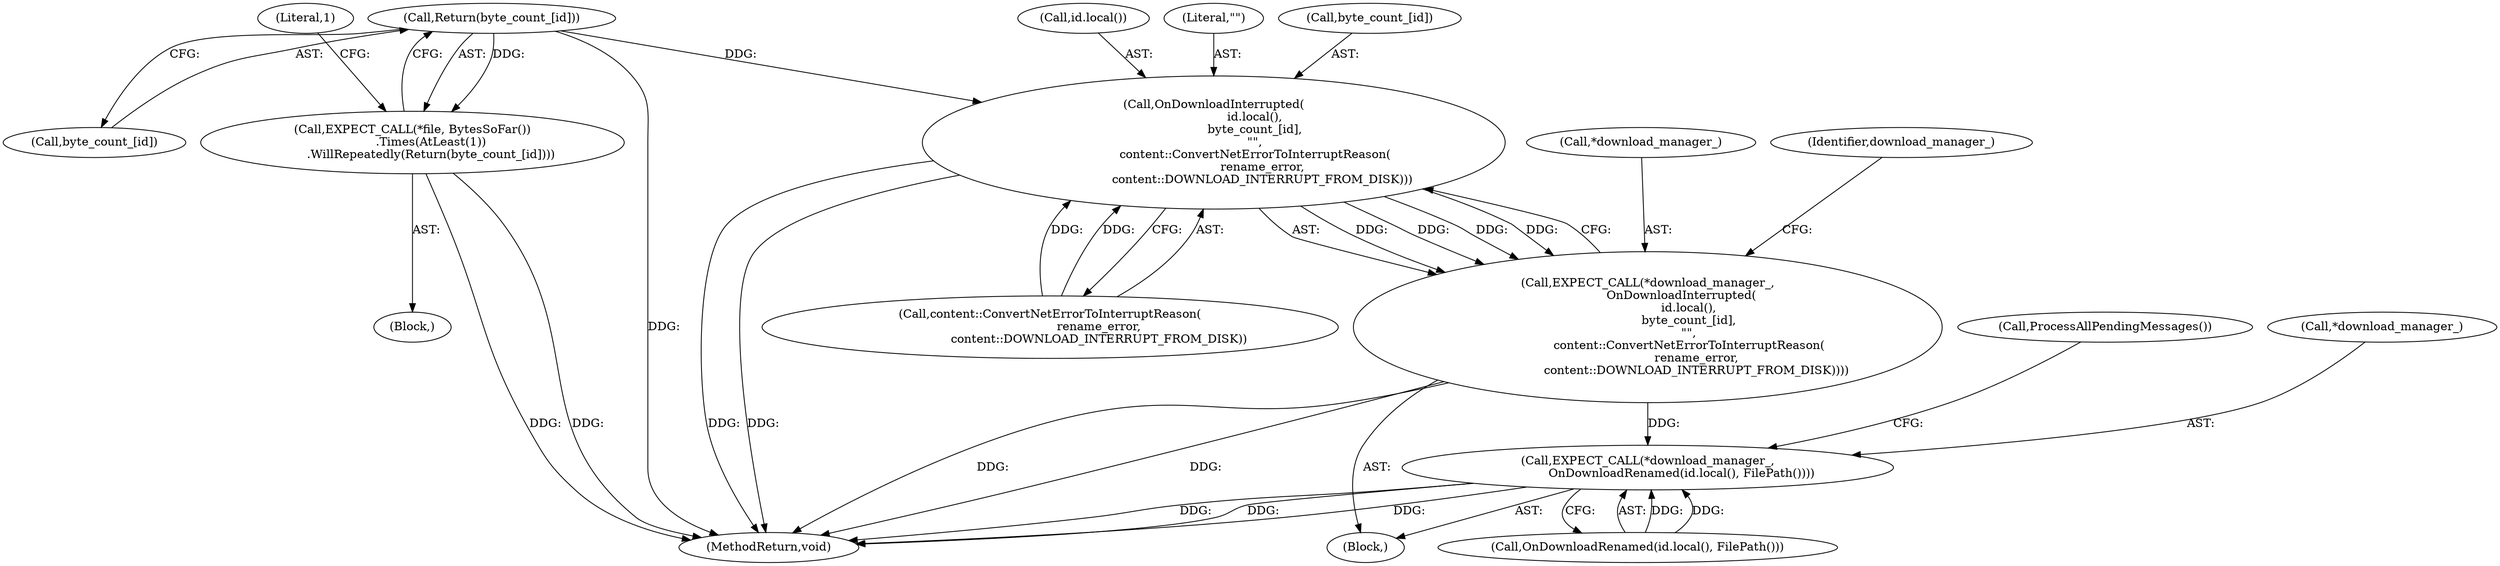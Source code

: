 digraph "0_Chrome_16dcd30c215801941d9890859fd79a234128fc3e_6@array" {
"1000126" [label="(Call,Return(byte_count_[id]))"];
"1000125" [label="(Call,EXPECT_CALL(*file, BytesSoFar())\n          .Times(AtLeast(1))\n          .WillRepeatedly(Return(byte_count_[id])))"];
"1000155" [label="(Call,OnDownloadInterrupted(\n                      id.local(),\n                      byte_count_[id],\n                      \"\",\n                      content::ConvertNetErrorToInterruptReason(\n                          rename_error,\n                          content::DOWNLOAD_INTERRUPT_FROM_DISK)))"];
"1000152" [label="(Call,EXPECT_CALL(*download_manager_,\n                  OnDownloadInterrupted(\n                      id.local(),\n                      byte_count_[id],\n                      \"\",\n                      content::ConvertNetErrorToInterruptReason(\n                          rename_error,\n                          content::DOWNLOAD_INTERRUPT_FROM_DISK))))"];
"1000164" [label="(Call,EXPECT_CALL(*download_manager_,\n                  OnDownloadRenamed(id.local(), FilePath())))"];
"1000132" [label="(Literal,1)"];
"1000155" [label="(Call,OnDownloadInterrupted(\n                      id.local(),\n                      byte_count_[id],\n                      \"\",\n                      content::ConvertNetErrorToInterruptReason(\n                          rename_error,\n                          content::DOWNLOAD_INTERRUPT_FROM_DISK)))"];
"1000165" [label="(Call,*download_manager_)"];
"1000151" [label="(Block,)"];
"1000157" [label="(Call,byte_count_[id])"];
"1000127" [label="(Call,byte_count_[id])"];
"1000184" [label="(MethodReturn,void)"];
"1000152" [label="(Call,EXPECT_CALL(*download_manager_,\n                  OnDownloadInterrupted(\n                      id.local(),\n                      byte_count_[id],\n                      \"\",\n                      content::ConvertNetErrorToInterruptReason(\n                          rename_error,\n                          content::DOWNLOAD_INTERRUPT_FROM_DISK))))"];
"1000161" [label="(Call,content::ConvertNetErrorToInterruptReason(\n                          rename_error,\n                          content::DOWNLOAD_INTERRUPT_FROM_DISK))"];
"1000125" [label="(Call,EXPECT_CALL(*file, BytesSoFar())\n          .Times(AtLeast(1))\n          .WillRepeatedly(Return(byte_count_[id])))"];
"1000153" [label="(Call,*download_manager_)"];
"1000156" [label="(Call,id.local())"];
"1000124" [label="(Block,)"];
"1000166" [label="(Identifier,download_manager_)"];
"1000164" [label="(Call,EXPECT_CALL(*download_manager_,\n                  OnDownloadRenamed(id.local(), FilePath())))"];
"1000160" [label="(Literal,\"\")"];
"1000167" [label="(Call,OnDownloadRenamed(id.local(), FilePath()))"];
"1000126" [label="(Call,Return(byte_count_[id]))"];
"1000170" [label="(Call,ProcessAllPendingMessages())"];
"1000126" -> "1000125"  [label="AST: "];
"1000126" -> "1000127"  [label="CFG: "];
"1000127" -> "1000126"  [label="AST: "];
"1000125" -> "1000126"  [label="CFG: "];
"1000126" -> "1000184"  [label="DDG: "];
"1000126" -> "1000125"  [label="DDG: "];
"1000126" -> "1000155"  [label="DDG: "];
"1000125" -> "1000124"  [label="AST: "];
"1000132" -> "1000125"  [label="CFG: "];
"1000125" -> "1000184"  [label="DDG: "];
"1000125" -> "1000184"  [label="DDG: "];
"1000155" -> "1000152"  [label="AST: "];
"1000155" -> "1000161"  [label="CFG: "];
"1000156" -> "1000155"  [label="AST: "];
"1000157" -> "1000155"  [label="AST: "];
"1000160" -> "1000155"  [label="AST: "];
"1000161" -> "1000155"  [label="AST: "];
"1000152" -> "1000155"  [label="CFG: "];
"1000155" -> "1000184"  [label="DDG: "];
"1000155" -> "1000184"  [label="DDG: "];
"1000155" -> "1000152"  [label="DDG: "];
"1000155" -> "1000152"  [label="DDG: "];
"1000155" -> "1000152"  [label="DDG: "];
"1000155" -> "1000152"  [label="DDG: "];
"1000161" -> "1000155"  [label="DDG: "];
"1000161" -> "1000155"  [label="DDG: "];
"1000152" -> "1000151"  [label="AST: "];
"1000153" -> "1000152"  [label="AST: "];
"1000166" -> "1000152"  [label="CFG: "];
"1000152" -> "1000184"  [label="DDG: "];
"1000152" -> "1000184"  [label="DDG: "];
"1000152" -> "1000164"  [label="DDG: "];
"1000164" -> "1000151"  [label="AST: "];
"1000164" -> "1000167"  [label="CFG: "];
"1000165" -> "1000164"  [label="AST: "];
"1000167" -> "1000164"  [label="AST: "];
"1000170" -> "1000164"  [label="CFG: "];
"1000164" -> "1000184"  [label="DDG: "];
"1000164" -> "1000184"  [label="DDG: "];
"1000164" -> "1000184"  [label="DDG: "];
"1000167" -> "1000164"  [label="DDG: "];
"1000167" -> "1000164"  [label="DDG: "];
}
